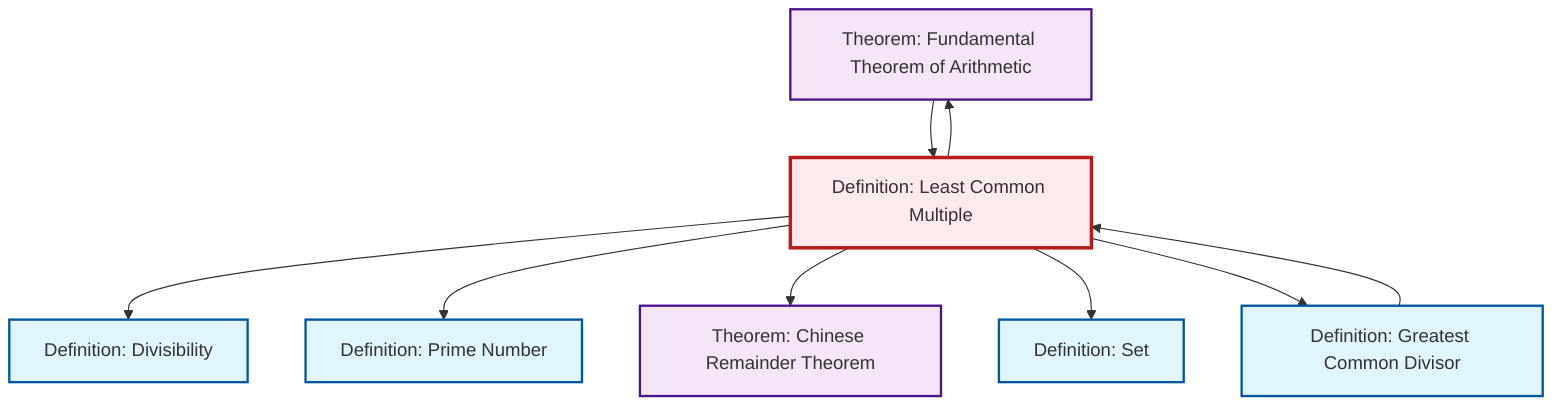 graph TD
    classDef definition fill:#e1f5fe,stroke:#01579b,stroke-width:2px
    classDef theorem fill:#f3e5f5,stroke:#4a148c,stroke-width:2px
    classDef axiom fill:#fff3e0,stroke:#e65100,stroke-width:2px
    classDef example fill:#e8f5e9,stroke:#1b5e20,stroke-width:2px
    classDef current fill:#ffebee,stroke:#b71c1c,stroke-width:3px
    def-prime["Definition: Prime Number"]:::definition
    thm-fundamental-arithmetic["Theorem: Fundamental Theorem of Arithmetic"]:::theorem
    def-lcm["Definition: Least Common Multiple"]:::definition
    def-divisibility["Definition: Divisibility"]:::definition
    def-set["Definition: Set"]:::definition
    thm-chinese-remainder["Theorem: Chinese Remainder Theorem"]:::theorem
    def-gcd["Definition: Greatest Common Divisor"]:::definition
    def-lcm --> def-divisibility
    def-lcm --> thm-fundamental-arithmetic
    thm-fundamental-arithmetic --> def-lcm
    def-lcm --> def-prime
    def-gcd --> def-lcm
    def-lcm --> thm-chinese-remainder
    def-lcm --> def-set
    def-lcm --> def-gcd
    class def-lcm current